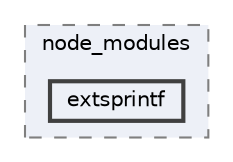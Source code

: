 digraph "C:/Users/arisc/OneDrive/Documents/GitHub/FINAL/EcoEats-Project/node_modules/extsprintf"
{
 // LATEX_PDF_SIZE
  bgcolor="transparent";
  edge [fontname=Helvetica,fontsize=10,labelfontname=Helvetica,labelfontsize=10];
  node [fontname=Helvetica,fontsize=10,shape=box,height=0.2,width=0.4];
  compound=true
  subgraph clusterdir_5091f2b68170d33f954320199e2fed0a {
    graph [ bgcolor="#edf0f7", pencolor="grey50", label="node_modules", fontname=Helvetica,fontsize=10 style="filled,dashed", URL="dir_5091f2b68170d33f954320199e2fed0a.html",tooltip=""]
  dir_5b38a7990c1d59fddbe8f991d1e6ba73 [label="extsprintf", fillcolor="#edf0f7", color="grey25", style="filled,bold", URL="dir_5b38a7990c1d59fddbe8f991d1e6ba73.html",tooltip=""];
  }
}
